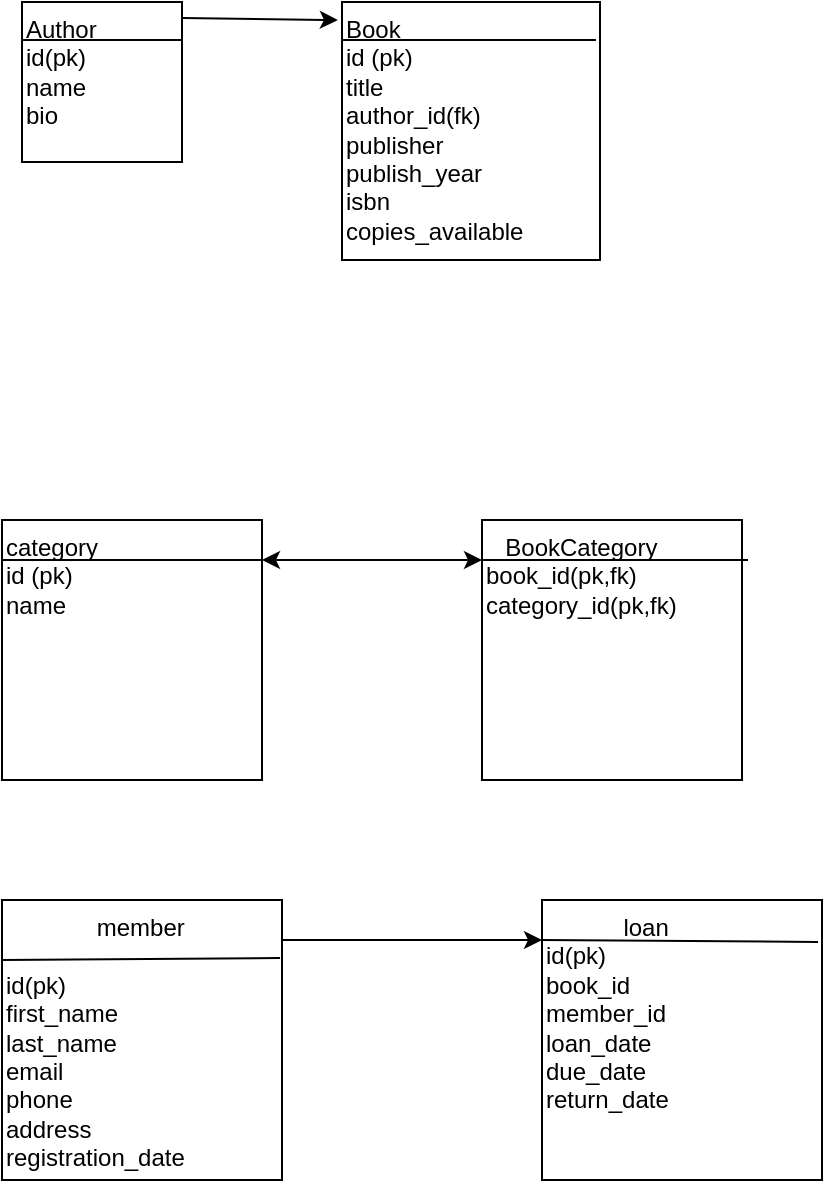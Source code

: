 <mxfile version="27.0.5">
  <diagram name="Page-1" id="CFh9ZYpisEVaMo1DHHcz">
    <mxGraphModel dx="1106" dy="615" grid="1" gridSize="10" guides="1" tooltips="1" connect="1" arrows="1" fold="1" page="1" pageScale="1" pageWidth="850" pageHeight="1100" math="0" shadow="0">
      <root>
        <mxCell id="0" />
        <mxCell id="1" parent="0" />
        <mxCell id="nqLgOkI-we1TswgUboxD-1" value="&lt;div style=&quot;text-align: center;&quot;&gt;&lt;span style=&quot;background-color: transparent; color: light-dark(rgb(0, 0, 0), rgb(255, 255, 255));&quot;&gt;Author&lt;/span&gt;&lt;/div&gt;&lt;div&gt;id(pk)&lt;/div&gt;&lt;div&gt;name&amp;nbsp;&lt;/div&gt;&lt;div&gt;bio&lt;/div&gt;" style="whiteSpace=wrap;html=1;aspect=fixed;align=left;verticalAlign=top;" vertex="1" parent="1">
          <mxGeometry x="50" y="111" width="80" height="80" as="geometry" />
        </mxCell>
        <mxCell id="nqLgOkI-we1TswgUboxD-3" value="" style="endArrow=none;html=1;rounded=0;" edge="1" parent="1">
          <mxGeometry width="50" height="50" relative="1" as="geometry">
            <mxPoint x="50" y="130" as="sourcePoint" />
            <mxPoint x="130" y="130" as="targetPoint" />
          </mxGeometry>
        </mxCell>
        <mxCell id="nqLgOkI-we1TswgUboxD-4" value="Book&lt;div&gt;id (pk)&lt;/div&gt;&lt;div&gt;title&lt;/div&gt;&lt;div&gt;&lt;span style=&quot;background-color: transparent; color: light-dark(rgb(0, 0, 0), rgb(255, 255, 255));&quot;&gt;author_id(fk)&amp;nbsp;&lt;/span&gt;&lt;/div&gt;&lt;div&gt;publisher&lt;/div&gt;&lt;div&gt;publish_year&lt;/div&gt;&lt;div&gt;isbn&lt;/div&gt;&lt;div&gt;copies_available&lt;/div&gt;" style="whiteSpace=wrap;html=1;aspect=fixed;align=left;verticalAlign=top;" vertex="1" parent="1">
          <mxGeometry x="210" y="111" width="129" height="129" as="geometry" />
        </mxCell>
        <mxCell id="nqLgOkI-we1TswgUboxD-5" value="" style="endArrow=none;html=1;rounded=0;entryX=0.984;entryY=0.147;entryDx=0;entryDy=0;entryPerimeter=0;" edge="1" parent="1" target="nqLgOkI-we1TswgUboxD-4">
          <mxGeometry width="50" height="50" relative="1" as="geometry">
            <mxPoint x="210" y="130" as="sourcePoint" />
            <mxPoint x="280" y="130" as="targetPoint" />
          </mxGeometry>
        </mxCell>
        <mxCell id="nqLgOkI-we1TswgUboxD-6" value="" style="endArrow=classic;html=1;rounded=0;entryX=-0.016;entryY=0.07;entryDx=0;entryDy=0;entryPerimeter=0;" edge="1" parent="1" target="nqLgOkI-we1TswgUboxD-4">
          <mxGeometry width="50" height="50" relative="1" as="geometry">
            <mxPoint x="130" y="119" as="sourcePoint" />
            <mxPoint x="207" y="120" as="targetPoint" />
          </mxGeometry>
        </mxCell>
        <mxCell id="nqLgOkI-we1TswgUboxD-10" value="&lt;div style=&quot;text-align: right;&quot;&gt;category&lt;/div&gt;&lt;div&gt;id (pk)&lt;/div&gt;&lt;div&gt;name&lt;/div&gt;" style="whiteSpace=wrap;html=1;aspect=fixed;align=left;verticalAlign=top;" vertex="1" parent="1">
          <mxGeometry x="40" y="370" width="130" height="130" as="geometry" />
        </mxCell>
        <mxCell id="nqLgOkI-we1TswgUboxD-11" value="" style="endArrow=none;html=1;rounded=0;" edge="1" parent="1">
          <mxGeometry width="50" height="50" relative="1" as="geometry">
            <mxPoint x="40" y="390" as="sourcePoint" />
            <mxPoint x="170" y="390" as="targetPoint" />
            <Array as="points">
              <mxPoint x="60" y="390" />
            </Array>
          </mxGeometry>
        </mxCell>
        <mxCell id="nqLgOkI-we1TswgUboxD-12" value="&lt;div style=&quot;text-align: center;&quot;&gt;BookCategory&lt;/div&gt;&lt;div&gt;book_id(pk,fk)&lt;/div&gt;&lt;div&gt;category_id(pk,fk)&lt;/div&gt;" style="whiteSpace=wrap;html=1;aspect=fixed;align=left;verticalAlign=top;" vertex="1" parent="1">
          <mxGeometry x="280" y="370" width="130" height="130" as="geometry" />
        </mxCell>
        <mxCell id="nqLgOkI-we1TswgUboxD-13" value="" style="endArrow=none;html=1;rounded=0;entryX=1.023;entryY=0.154;entryDx=0;entryDy=0;entryPerimeter=0;" edge="1" parent="1" target="nqLgOkI-we1TswgUboxD-12">
          <mxGeometry width="50" height="50" relative="1" as="geometry">
            <mxPoint x="280" y="390" as="sourcePoint" />
            <mxPoint x="400" y="390" as="targetPoint" />
          </mxGeometry>
        </mxCell>
        <mxCell id="nqLgOkI-we1TswgUboxD-14" value="" style="endArrow=classic;startArrow=classic;html=1;rounded=0;" edge="1" parent="1">
          <mxGeometry width="50" height="50" relative="1" as="geometry">
            <mxPoint x="170" y="390" as="sourcePoint" />
            <mxPoint x="280" y="390" as="targetPoint" />
          </mxGeometry>
        </mxCell>
        <mxCell id="nqLgOkI-we1TswgUboxD-28" value="&lt;div style=&quot;text-align: right;&quot;&gt;member&lt;/div&gt;&lt;div&gt;&lt;br&gt;&lt;/div&gt;&lt;div&gt;id(pk)&lt;/div&gt;&lt;div&gt;first_name&lt;/div&gt;&lt;div&gt;last_name&lt;/div&gt;&lt;div&gt;email&lt;/div&gt;&lt;div&gt;phone&lt;/div&gt;&lt;div&gt;address&lt;/div&gt;&lt;div&gt;registration_date&lt;/div&gt;" style="whiteSpace=wrap;html=1;aspect=fixed;align=left;verticalAlign=top;" vertex="1" parent="1">
          <mxGeometry x="40" y="560" width="140" height="140" as="geometry" />
        </mxCell>
        <mxCell id="nqLgOkI-we1TswgUboxD-29" value="" style="endArrow=none;html=1;rounded=0;entryX=0.993;entryY=0.207;entryDx=0;entryDy=0;entryPerimeter=0;" edge="1" parent="1" target="nqLgOkI-we1TswgUboxD-28">
          <mxGeometry width="50" height="50" relative="1" as="geometry">
            <mxPoint x="40" y="590" as="sourcePoint" />
            <mxPoint x="150" y="590" as="targetPoint" />
          </mxGeometry>
        </mxCell>
        <mxCell id="nqLgOkI-we1TswgUboxD-31" value="&lt;div style=&quot;text-align: right;&quot;&gt;loan&lt;/div&gt;&lt;div&gt;id(pk)&lt;/div&gt;&lt;div&gt;book_id&lt;/div&gt;&lt;div&gt;member_id&lt;/div&gt;&lt;div&gt;loan_date&lt;/div&gt;&lt;div&gt;&lt;span style=&quot;background-color: transparent; color: light-dark(rgb(0, 0, 0), rgb(255, 255, 255));&quot;&gt;due_date&lt;/span&gt;&lt;/div&gt;&lt;div&gt;return_date&lt;/div&gt;" style="whiteSpace=wrap;html=1;aspect=fixed;align=left;verticalAlign=top;" vertex="1" parent="1">
          <mxGeometry x="310" y="560" width="140" height="140" as="geometry" />
        </mxCell>
        <mxCell id="nqLgOkI-we1TswgUboxD-32" value="" style="endArrow=none;html=1;rounded=0;entryX=0.986;entryY=0.15;entryDx=0;entryDy=0;entryPerimeter=0;" edge="1" parent="1" target="nqLgOkI-we1TswgUboxD-31">
          <mxGeometry width="50" height="50" relative="1" as="geometry">
            <mxPoint x="310" y="580" as="sourcePoint" />
            <mxPoint x="430" y="580" as="targetPoint" />
          </mxGeometry>
        </mxCell>
        <mxCell id="nqLgOkI-we1TswgUboxD-33" value="" style="endArrow=classic;html=1;rounded=0;" edge="1" parent="1">
          <mxGeometry width="50" height="50" relative="1" as="geometry">
            <mxPoint x="180" y="580" as="sourcePoint" />
            <mxPoint x="310" y="580" as="targetPoint" />
          </mxGeometry>
        </mxCell>
      </root>
    </mxGraphModel>
  </diagram>
</mxfile>
